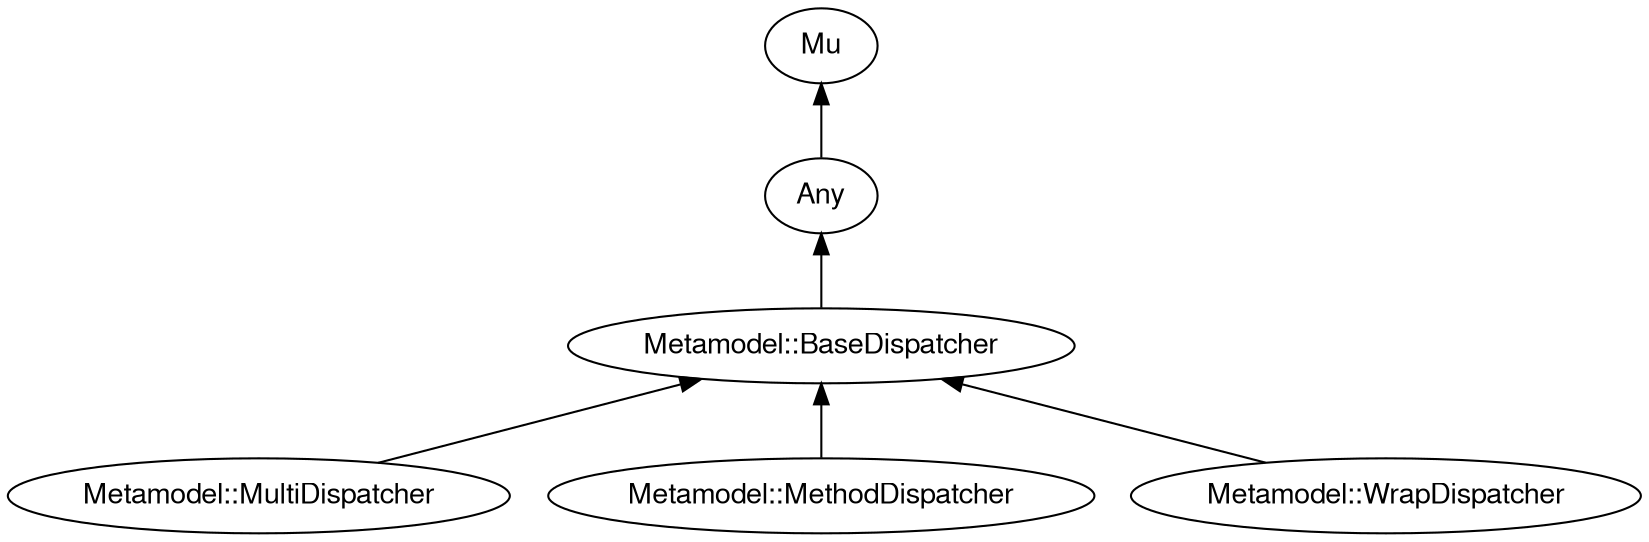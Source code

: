 digraph "perl6-type-graph" {
    rankdir=BT;
    splines=polyline;
    overlap=false; 
    // Types
    "Metamodel::BaseDispatcher" [color="#000000", fontcolor="#000000", href="/type/Metamodel::BaseDispatcher", fontname="FreeSans"];
    "Mu" [color="#000000", fontcolor="#000000", href="/type/Mu", fontname="FreeSans"];
    "Any" [color="#000000", fontcolor="#000000", href="/type/Any", fontname="FreeSans"];
    "Metamodel::MultiDispatcher" [color="#000000", fontcolor="#000000", href="/type/Metamodel::MultiDispatcher", fontname="FreeSans"];
    "Metamodel::MethodDispatcher" [color="#000000", fontcolor="#000000", href="/type/Metamodel::MethodDispatcher", fontname="FreeSans"];
    "Metamodel::WrapDispatcher" [color="#000000", fontcolor="#000000", href="/type/Metamodel::WrapDispatcher", fontname="FreeSans"];

    // Superclasses
    "Metamodel::BaseDispatcher" -> "Any" [color="#000000"];
    "Any" -> "Mu" [color="#000000"];
    "Metamodel::MultiDispatcher" -> "Metamodel::BaseDispatcher" [color="#000000"];
    "Metamodel::MethodDispatcher" -> "Metamodel::BaseDispatcher" [color="#000000"];
    "Metamodel::WrapDispatcher" -> "Metamodel::BaseDispatcher" [color="#000000"];

    // Roles
}
